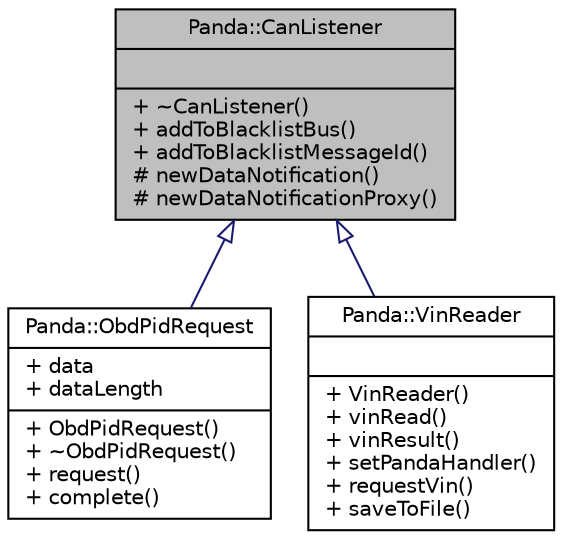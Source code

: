 digraph "Panda::CanListener"
{
  edge [fontname="Helvetica",fontsize="10",labelfontname="Helvetica",labelfontsize="10"];
  node [fontname="Helvetica",fontsize="10",shape=record];
  Node1 [label="{Panda::CanListener\n||+ ~CanListener()\l+ addToBlacklistBus()\l+ addToBlacklistMessageId()\l# newDataNotification()\l# newDataNotificationProxy()\l}",height=0.2,width=0.4,color="black", fillcolor="grey75", style="filled", fontcolor="black"];
  Node1 -> Node2 [dir="back",color="midnightblue",fontsize="10",style="solid",arrowtail="onormal",fontname="Helvetica"];
  Node2 [label="{Panda::ObdPidRequest\n|+ data\l+ dataLength\l|+ ObdPidRequest()\l+ ~ObdPidRequest()\l+ request()\l+ complete()\l}",height=0.2,width=0.4,color="black", fillcolor="white", style="filled",URL="$class_panda_1_1_obd_pid_request.html"];
  Node1 -> Node3 [dir="back",color="midnightblue",fontsize="10",style="solid",arrowtail="onormal",fontname="Helvetica"];
  Node3 [label="{Panda::VinReader\n||+ VinReader()\l+ vinRead()\l+ vinResult()\l+ setPandaHandler()\l+ requestVin()\l+ saveToFile()\l}",height=0.2,width=0.4,color="black", fillcolor="white", style="filled",URL="$class_panda_1_1_vin_reader.html"];
}
